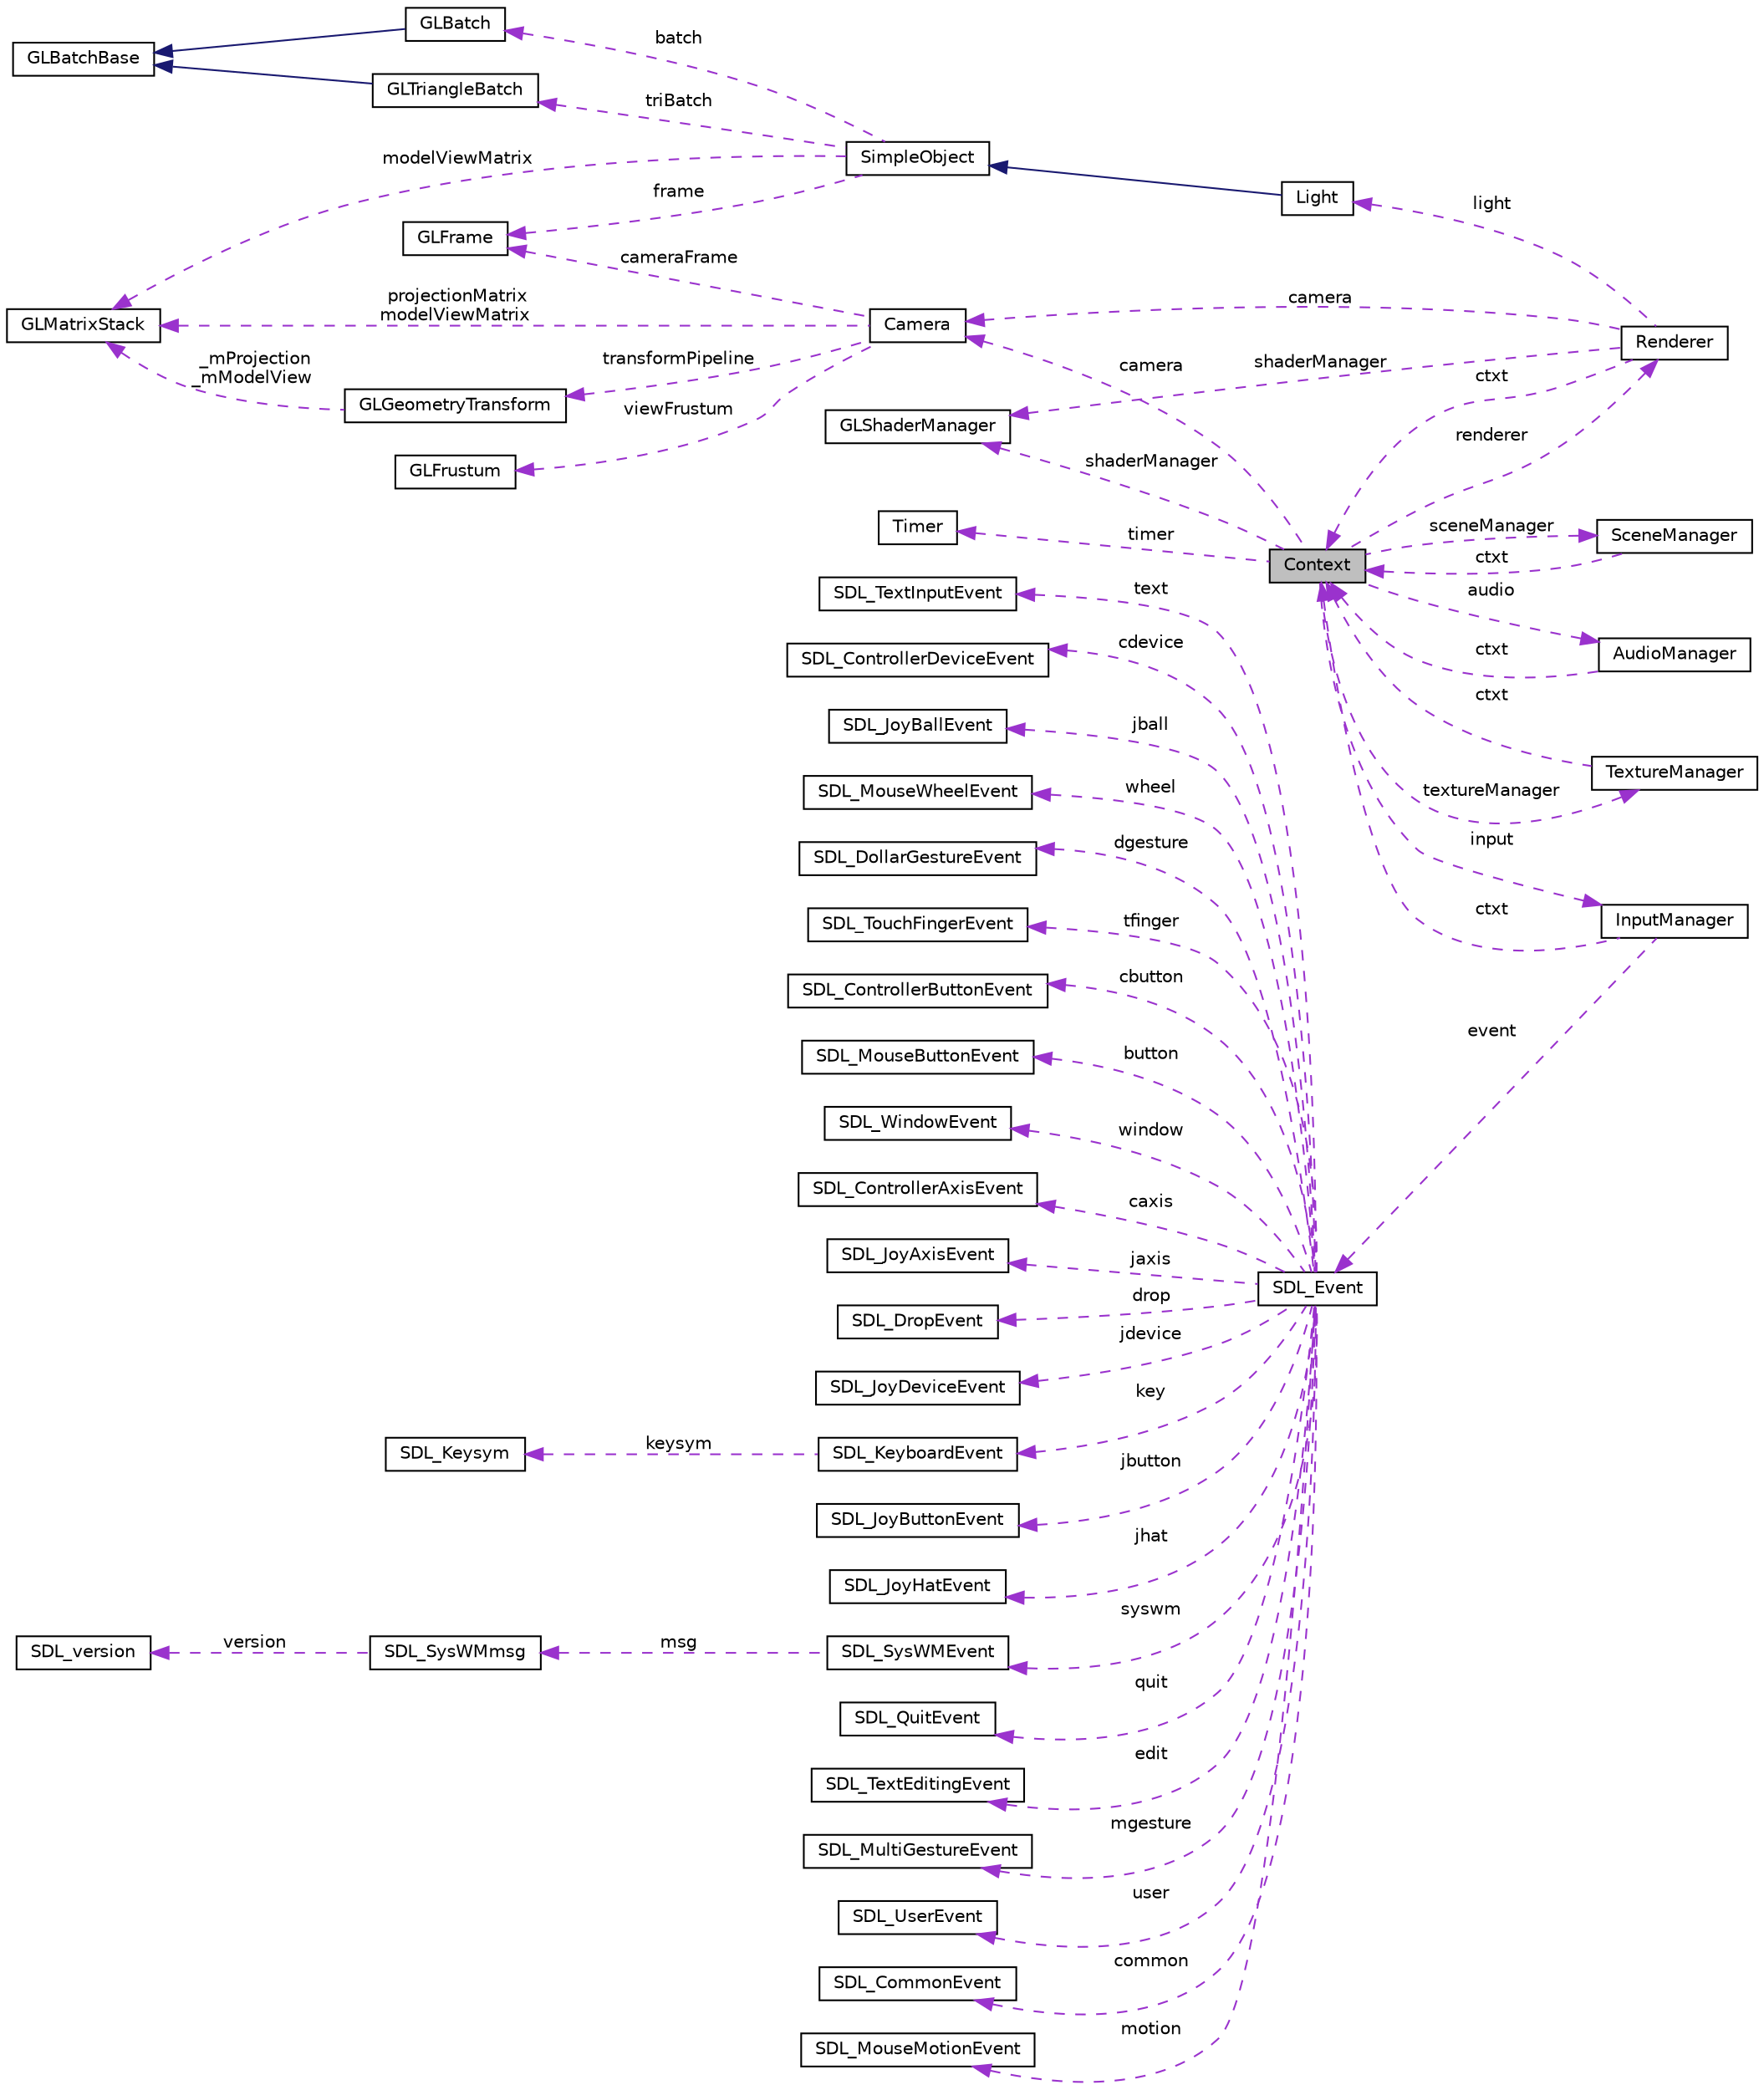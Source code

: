 digraph "Context"
{
  edge [fontname="Helvetica",fontsize="10",labelfontname="Helvetica",labelfontsize="10"];
  node [fontname="Helvetica",fontsize="10",shape=record];
  rankdir="LR";
  Node1 [label="Context",height=0.2,width=0.4,color="black", fillcolor="grey75", style="filled" fontcolor="black"];
  Node2 -> Node1 [dir="back",color="darkorchid3",fontsize="10",style="dashed",label=" renderer" ,fontname="Helvetica"];
  Node2 [label="Renderer",height=0.2,width=0.4,color="black", fillcolor="white", style="filled",URL="$class_renderer.html"];
  Node3 -> Node2 [dir="back",color="darkorchid3",fontsize="10",style="dashed",label=" light" ,fontname="Helvetica"];
  Node3 [label="Light",height=0.2,width=0.4,color="black", fillcolor="white", style="filled",URL="$class_light.html"];
  Node4 -> Node3 [dir="back",color="midnightblue",fontsize="10",style="solid",fontname="Helvetica"];
  Node4 [label="SimpleObject",height=0.2,width=0.4,color="black", fillcolor="white", style="filled",URL="$class_simple_object.html"];
  Node5 -> Node4 [dir="back",color="darkorchid3",fontsize="10",style="dashed",label=" batch" ,fontname="Helvetica"];
  Node5 [label="GLBatch",height=0.2,width=0.4,color="black", fillcolor="white", style="filled",URL="$class_g_l_batch.html"];
  Node6 -> Node5 [dir="back",color="midnightblue",fontsize="10",style="solid",fontname="Helvetica"];
  Node6 [label="GLBatchBase",height=0.2,width=0.4,color="black", fillcolor="white", style="filled",URL="$class_g_l_batch_base.html"];
  Node7 -> Node4 [dir="back",color="darkorchid3",fontsize="10",style="dashed",label=" frame" ,fontname="Helvetica"];
  Node7 [label="GLFrame",height=0.2,width=0.4,color="black", fillcolor="white", style="filled",URL="$class_g_l_frame.html"];
  Node8 -> Node4 [dir="back",color="darkorchid3",fontsize="10",style="dashed",label=" modelViewMatrix" ,fontname="Helvetica"];
  Node8 [label="GLMatrixStack",height=0.2,width=0.4,color="black", fillcolor="white", style="filled",URL="$class_g_l_matrix_stack.html"];
  Node9 -> Node4 [dir="back",color="darkorchid3",fontsize="10",style="dashed",label=" triBatch" ,fontname="Helvetica"];
  Node9 [label="GLTriangleBatch",height=0.2,width=0.4,color="black", fillcolor="white", style="filled",URL="$class_g_l_triangle_batch.html"];
  Node6 -> Node9 [dir="back",color="midnightblue",fontsize="10",style="solid",fontname="Helvetica"];
  Node1 -> Node2 [dir="back",color="darkorchid3",fontsize="10",style="dashed",label=" ctxt" ,fontname="Helvetica"];
  Node10 -> Node2 [dir="back",color="darkorchid3",fontsize="10",style="dashed",label=" shaderManager" ,fontname="Helvetica"];
  Node10 [label="GLShaderManager",height=0.2,width=0.4,color="black", fillcolor="white", style="filled",URL="$class_g_l_shader_manager.html"];
  Node11 -> Node2 [dir="back",color="darkorchid3",fontsize="10",style="dashed",label=" camera" ,fontname="Helvetica"];
  Node11 [label="Camera",height=0.2,width=0.4,color="black", fillcolor="white", style="filled",URL="$class_camera.html"];
  Node7 -> Node11 [dir="back",color="darkorchid3",fontsize="10",style="dashed",label=" cameraFrame" ,fontname="Helvetica"];
  Node12 -> Node11 [dir="back",color="darkorchid3",fontsize="10",style="dashed",label=" transformPipeline" ,fontname="Helvetica"];
  Node12 [label="GLGeometryTransform",height=0.2,width=0.4,color="black", fillcolor="white", style="filled",URL="$class_g_l_geometry_transform.html"];
  Node8 -> Node12 [dir="back",color="darkorchid3",fontsize="10",style="dashed",label=" _mProjection\n_mModelView" ,fontname="Helvetica"];
  Node8 -> Node11 [dir="back",color="darkorchid3",fontsize="10",style="dashed",label=" projectionMatrix\nmodelViewMatrix" ,fontname="Helvetica"];
  Node13 -> Node11 [dir="back",color="darkorchid3",fontsize="10",style="dashed",label=" viewFrustum" ,fontname="Helvetica"];
  Node13 [label="GLFrustum",height=0.2,width=0.4,color="black", fillcolor="white", style="filled",URL="$class_g_l_frustum.html"];
  Node14 -> Node1 [dir="back",color="darkorchid3",fontsize="10",style="dashed",label=" audio" ,fontname="Helvetica"];
  Node14 [label="AudioManager",height=0.2,width=0.4,color="black", fillcolor="white", style="filled",URL="$class_audio_manager.html"];
  Node1 -> Node14 [dir="back",color="darkorchid3",fontsize="10",style="dashed",label=" ctxt" ,fontname="Helvetica"];
  Node15 -> Node1 [dir="back",color="darkorchid3",fontsize="10",style="dashed",label=" textureManager" ,fontname="Helvetica"];
  Node15 [label="TextureManager",height=0.2,width=0.4,color="black", fillcolor="white", style="filled",URL="$class_texture_manager.html"];
  Node1 -> Node15 [dir="back",color="darkorchid3",fontsize="10",style="dashed",label=" ctxt" ,fontname="Helvetica"];
  Node10 -> Node1 [dir="back",color="darkorchid3",fontsize="10",style="dashed",label=" shaderManager" ,fontname="Helvetica"];
  Node11 -> Node1 [dir="back",color="darkorchid3",fontsize="10",style="dashed",label=" camera" ,fontname="Helvetica"];
  Node16 -> Node1 [dir="back",color="darkorchid3",fontsize="10",style="dashed",label=" input" ,fontname="Helvetica"];
  Node16 [label="InputManager",height=0.2,width=0.4,color="black", fillcolor="white", style="filled",URL="$class_input_manager.html"];
  Node1 -> Node16 [dir="back",color="darkorchid3",fontsize="10",style="dashed",label=" ctxt" ,fontname="Helvetica"];
  Node17 -> Node16 [dir="back",color="darkorchid3",fontsize="10",style="dashed",label=" event" ,fontname="Helvetica"];
  Node17 [label="SDL_Event",height=0.2,width=0.4,color="black", fillcolor="white", style="filled",URL="$union_s_d_l___event.html",tooltip="General event structure. "];
  Node18 -> Node17 [dir="back",color="darkorchid3",fontsize="10",style="dashed",label=" jdevice" ,fontname="Helvetica"];
  Node18 [label="SDL_JoyDeviceEvent",height=0.2,width=0.4,color="black", fillcolor="white", style="filled",URL="$struct_s_d_l___joy_device_event.html",tooltip="Joystick device event structure (event.jdevice.*) "];
  Node19 -> Node17 [dir="back",color="darkorchid3",fontsize="10",style="dashed",label=" jhat" ,fontname="Helvetica"];
  Node19 [label="SDL_JoyHatEvent",height=0.2,width=0.4,color="black", fillcolor="white", style="filled",URL="$struct_s_d_l___joy_hat_event.html",tooltip="Joystick hat position change event structure (event.jhat.*) "];
  Node20 -> Node17 [dir="back",color="darkorchid3",fontsize="10",style="dashed",label=" edit" ,fontname="Helvetica"];
  Node20 [label="SDL_TextEditingEvent",height=0.2,width=0.4,color="black", fillcolor="white", style="filled",URL="$struct_s_d_l___text_editing_event.html",tooltip="Keyboard text editing event structure (event.edit.*) "];
  Node21 -> Node17 [dir="back",color="darkorchid3",fontsize="10",style="dashed",label=" mgesture" ,fontname="Helvetica"];
  Node21 [label="SDL_MultiGestureEvent",height=0.2,width=0.4,color="black", fillcolor="white", style="filled",URL="$struct_s_d_l___multi_gesture_event.html",tooltip="Multiple Finger Gesture Event (event.mgesture.*) "];
  Node22 -> Node17 [dir="back",color="darkorchid3",fontsize="10",style="dashed",label=" user" ,fontname="Helvetica"];
  Node22 [label="SDL_UserEvent",height=0.2,width=0.4,color="black", fillcolor="white", style="filled",URL="$struct_s_d_l___user_event.html",tooltip="A user-defined event type (event.user.*) "];
  Node23 -> Node17 [dir="back",color="darkorchid3",fontsize="10",style="dashed",label=" common" ,fontname="Helvetica"];
  Node23 [label="SDL_CommonEvent",height=0.2,width=0.4,color="black", fillcolor="white", style="filled",URL="$struct_s_d_l___common_event.html",tooltip="Fields shared by every event. "];
  Node24 -> Node17 [dir="back",color="darkorchid3",fontsize="10",style="dashed",label=" motion" ,fontname="Helvetica"];
  Node24 [label="SDL_MouseMotionEvent",height=0.2,width=0.4,color="black", fillcolor="white", style="filled",URL="$struct_s_d_l___mouse_motion_event.html",tooltip="Mouse motion event structure (event.motion.*) "];
  Node25 -> Node17 [dir="back",color="darkorchid3",fontsize="10",style="dashed",label=" text" ,fontname="Helvetica"];
  Node25 [label="SDL_TextInputEvent",height=0.2,width=0.4,color="black", fillcolor="white", style="filled",URL="$struct_s_d_l___text_input_event.html",tooltip="Keyboard text input event structure (event.text.*) "];
  Node26 -> Node17 [dir="back",color="darkorchid3",fontsize="10",style="dashed",label=" key" ,fontname="Helvetica"];
  Node26 [label="SDL_KeyboardEvent",height=0.2,width=0.4,color="black", fillcolor="white", style="filled",URL="$struct_s_d_l___keyboard_event.html",tooltip="Keyboard button event structure (event.key.*) "];
  Node27 -> Node26 [dir="back",color="darkorchid3",fontsize="10",style="dashed",label=" keysym" ,fontname="Helvetica"];
  Node27 [label="SDL_Keysym",height=0.2,width=0.4,color="black", fillcolor="white", style="filled",URL="$struct_s_d_l___keysym.html",tooltip="The SDL keysym structure, used in key events. "];
  Node28 -> Node17 [dir="back",color="darkorchid3",fontsize="10",style="dashed",label=" jbutton" ,fontname="Helvetica"];
  Node28 [label="SDL_JoyButtonEvent",height=0.2,width=0.4,color="black", fillcolor="white", style="filled",URL="$struct_s_d_l___joy_button_event.html",tooltip="Joystick button event structure (event.jbutton.*) "];
  Node29 -> Node17 [dir="back",color="darkorchid3",fontsize="10",style="dashed",label=" syswm" ,fontname="Helvetica"];
  Node29 [label="SDL_SysWMEvent",height=0.2,width=0.4,color="black", fillcolor="white", style="filled",URL="$struct_s_d_l___sys_w_m_event.html",tooltip="A video driver dependent system event (event.syswm.*) This event is disabled by default, you can enable it with SDL_EventState() "];
  Node30 -> Node29 [dir="back",color="darkorchid3",fontsize="10",style="dashed",label=" msg" ,fontname="Helvetica"];
  Node30 [label="SDL_SysWMmsg",height=0.2,width=0.4,color="black", fillcolor="white", style="filled",URL="$struct_s_d_l___sys_w_mmsg.html"];
  Node31 -> Node30 [dir="back",color="darkorchid3",fontsize="10",style="dashed",label=" version" ,fontname="Helvetica"];
  Node31 [label="SDL_version",height=0.2,width=0.4,color="black", fillcolor="white", style="filled",URL="$struct_s_d_l__version.html",tooltip="Information the version of SDL in use. "];
  Node32 -> Node17 [dir="back",color="darkorchid3",fontsize="10",style="dashed",label=" quit" ,fontname="Helvetica"];
  Node32 [label="SDL_QuitEvent",height=0.2,width=0.4,color="black", fillcolor="white", style="filled",URL="$struct_s_d_l___quit_event.html",tooltip="The &quot;quit requested&quot; event. "];
  Node33 -> Node17 [dir="back",color="darkorchid3",fontsize="10",style="dashed",label=" cdevice" ,fontname="Helvetica"];
  Node33 [label="SDL_ControllerDeviceEvent",height=0.2,width=0.4,color="black", fillcolor="white", style="filled",URL="$struct_s_d_l___controller_device_event.html",tooltip="Controller device event structure (event.cdevice.*) "];
  Node34 -> Node17 [dir="back",color="darkorchid3",fontsize="10",style="dashed",label=" jball" ,fontname="Helvetica"];
  Node34 [label="SDL_JoyBallEvent",height=0.2,width=0.4,color="black", fillcolor="white", style="filled",URL="$struct_s_d_l___joy_ball_event.html",tooltip="Joystick trackball motion event structure (event.jball.*) "];
  Node35 -> Node17 [dir="back",color="darkorchid3",fontsize="10",style="dashed",label=" wheel" ,fontname="Helvetica"];
  Node35 [label="SDL_MouseWheelEvent",height=0.2,width=0.4,color="black", fillcolor="white", style="filled",URL="$struct_s_d_l___mouse_wheel_event.html",tooltip="Mouse wheel event structure (event.wheel.*) "];
  Node36 -> Node17 [dir="back",color="darkorchid3",fontsize="10",style="dashed",label=" dgesture" ,fontname="Helvetica"];
  Node36 [label="SDL_DollarGestureEvent",height=0.2,width=0.4,color="black", fillcolor="white", style="filled",URL="$struct_s_d_l___dollar_gesture_event.html",tooltip="Dollar Gesture Event (event.dgesture.*) "];
  Node37 -> Node17 [dir="back",color="darkorchid3",fontsize="10",style="dashed",label=" tfinger" ,fontname="Helvetica"];
  Node37 [label="SDL_TouchFingerEvent",height=0.2,width=0.4,color="black", fillcolor="white", style="filled",URL="$struct_s_d_l___touch_finger_event.html",tooltip="Touch finger event structure (event.tfinger.*) "];
  Node38 -> Node17 [dir="back",color="darkorchid3",fontsize="10",style="dashed",label=" cbutton" ,fontname="Helvetica"];
  Node38 [label="SDL_ControllerButtonEvent",height=0.2,width=0.4,color="black", fillcolor="white", style="filled",URL="$struct_s_d_l___controller_button_event.html",tooltip="Game controller button event structure (event.cbutton.*) "];
  Node39 -> Node17 [dir="back",color="darkorchid3",fontsize="10",style="dashed",label=" button" ,fontname="Helvetica"];
  Node39 [label="SDL_MouseButtonEvent",height=0.2,width=0.4,color="black", fillcolor="white", style="filled",URL="$struct_s_d_l___mouse_button_event.html",tooltip="Mouse button event structure (event.button.*) "];
  Node40 -> Node17 [dir="back",color="darkorchid3",fontsize="10",style="dashed",label=" window" ,fontname="Helvetica"];
  Node40 [label="SDL_WindowEvent",height=0.2,width=0.4,color="black", fillcolor="white", style="filled",URL="$struct_s_d_l___window_event.html",tooltip="Window state change event data (event.window.*) "];
  Node41 -> Node17 [dir="back",color="darkorchid3",fontsize="10",style="dashed",label=" caxis" ,fontname="Helvetica"];
  Node41 [label="SDL_ControllerAxisEvent",height=0.2,width=0.4,color="black", fillcolor="white", style="filled",URL="$struct_s_d_l___controller_axis_event.html",tooltip="Game controller axis motion event structure (event.caxis.*) "];
  Node42 -> Node17 [dir="back",color="darkorchid3",fontsize="10",style="dashed",label=" jaxis" ,fontname="Helvetica"];
  Node42 [label="SDL_JoyAxisEvent",height=0.2,width=0.4,color="black", fillcolor="white", style="filled",URL="$struct_s_d_l___joy_axis_event.html",tooltip="Joystick axis motion event structure (event.jaxis.*) "];
  Node43 -> Node17 [dir="back",color="darkorchid3",fontsize="10",style="dashed",label=" drop" ,fontname="Helvetica"];
  Node43 [label="SDL_DropEvent",height=0.2,width=0.4,color="black", fillcolor="white", style="filled",URL="$struct_s_d_l___drop_event.html",tooltip="An event used to request a file open by the system (event.drop.*) This event is disabled by default..."];
  Node44 -> Node1 [dir="back",color="darkorchid3",fontsize="10",style="dashed",label=" sceneManager" ,fontname="Helvetica"];
  Node44 [label="SceneManager",height=0.2,width=0.4,color="black", fillcolor="white", style="filled",URL="$class_scene_manager.html"];
  Node1 -> Node44 [dir="back",color="darkorchid3",fontsize="10",style="dashed",label=" ctxt" ,fontname="Helvetica"];
  Node45 -> Node1 [dir="back",color="darkorchid3",fontsize="10",style="dashed",label=" timer" ,fontname="Helvetica"];
  Node45 [label="Timer",height=0.2,width=0.4,color="black", fillcolor="white", style="filled",URL="$class_timer.html"];
}
